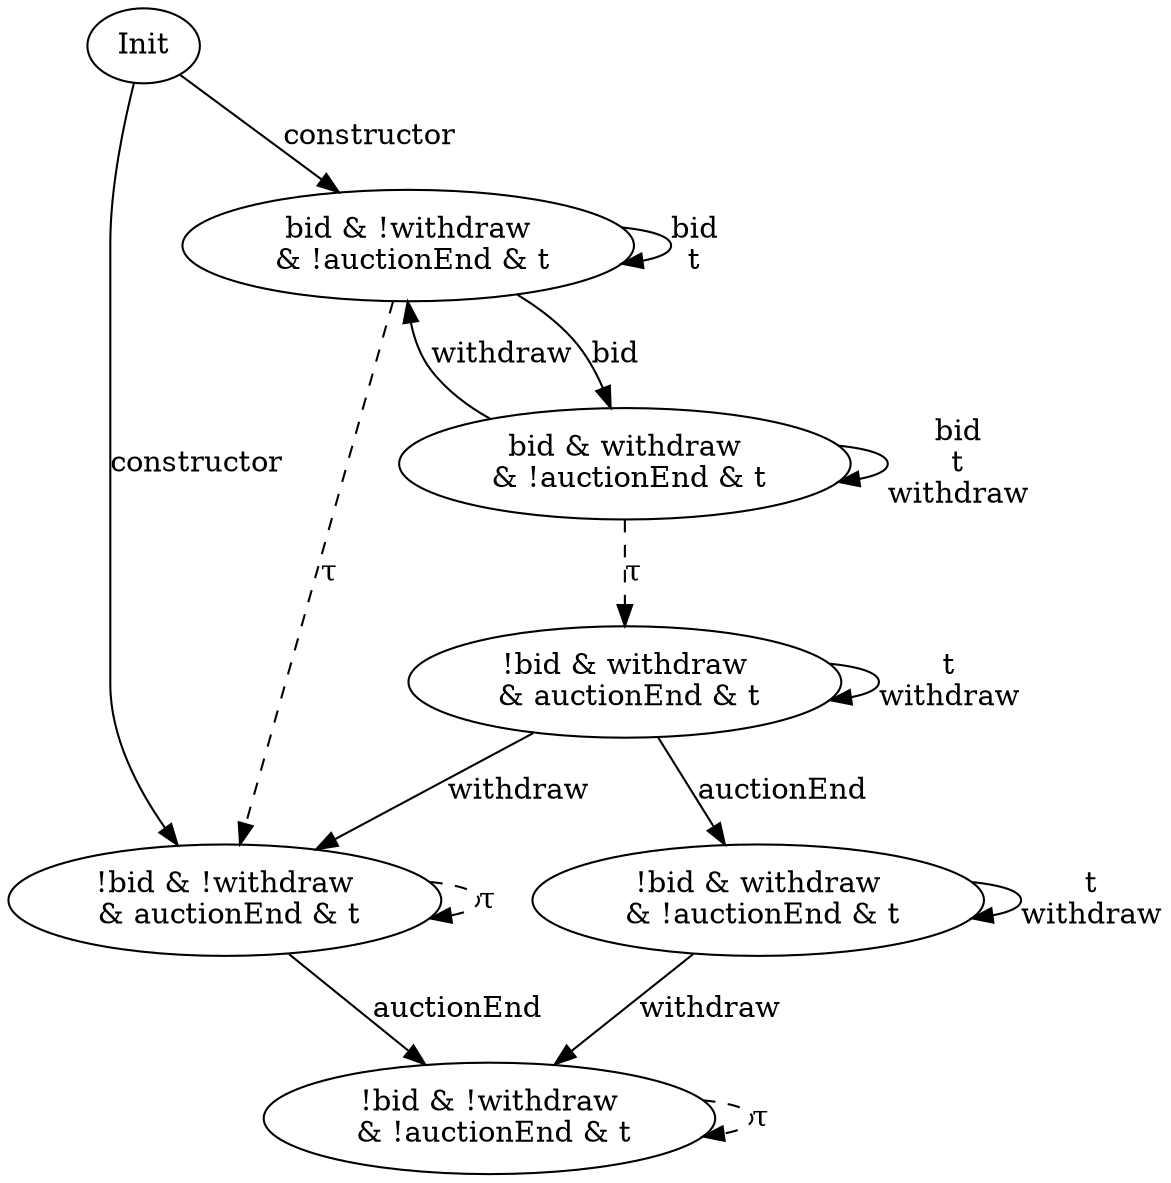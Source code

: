 digraph {
S00 [label="Init"]
S02 [label="!bid & withdraw\n & auctionEnd & t\n"]
S04 [label="bid & withdraw\n & !auctionEnd & t\n"]
S06 [label="!bid & !withdraw\n & auctionEnd & t\n"]
S07 [label="!bid & withdraw\n & !auctionEnd & t\n"]
S09 [label="bid & !withdraw\n & !auctionEnd & t\n"]
S12 [label="!bid & !withdraw\n & !auctionEnd & t\n"]

S04->S04 [label="bid\nt\nwithdraw", style="", color="black"]
S06->S12 [label="auctionEnd", style="", color="black"]
S12->S12 [label="τ", style="dashed", color="black"]
S09->S06 [label="τ", style="dashed", color="black"]
S00->S06 [label="constructor", style="", color="black"]
S02->S07 [label="auctionEnd", style="", color="black"]
S04->S09 [label="withdraw", style="", color="black"]
S07->S07 [label="t\nwithdraw", style="", color="black"]
S09->S09 [label="bid\nt", style="", color="black"]
S02->S06 [label="withdraw", style="", color="black"]
S07->S12 [label="withdraw", style="", color="black"]
S09->S04 [label="bid", style="", color="black"]
S02->S02 [label="t\nwithdraw", style="", color="black"]
S06->S06 [label="τ", style="dashed", color="black"]
S00->S09 [label="constructor", style="", color="black"]
S04->S02 [label="τ", style="dashed", color="black"]
}